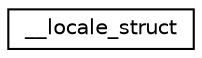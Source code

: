 digraph "Graphical Class Hierarchy"
{
  edge [fontname="Helvetica",fontsize="10",labelfontname="Helvetica",labelfontsize="10"];
  node [fontname="Helvetica",fontsize="10",shape=record];
  rankdir="LR";
  Node0 [label="__locale_struct",height=0.2,width=0.4,color="black", fillcolor="white", style="filled",URL="$struct____locale__struct.html"];
}
